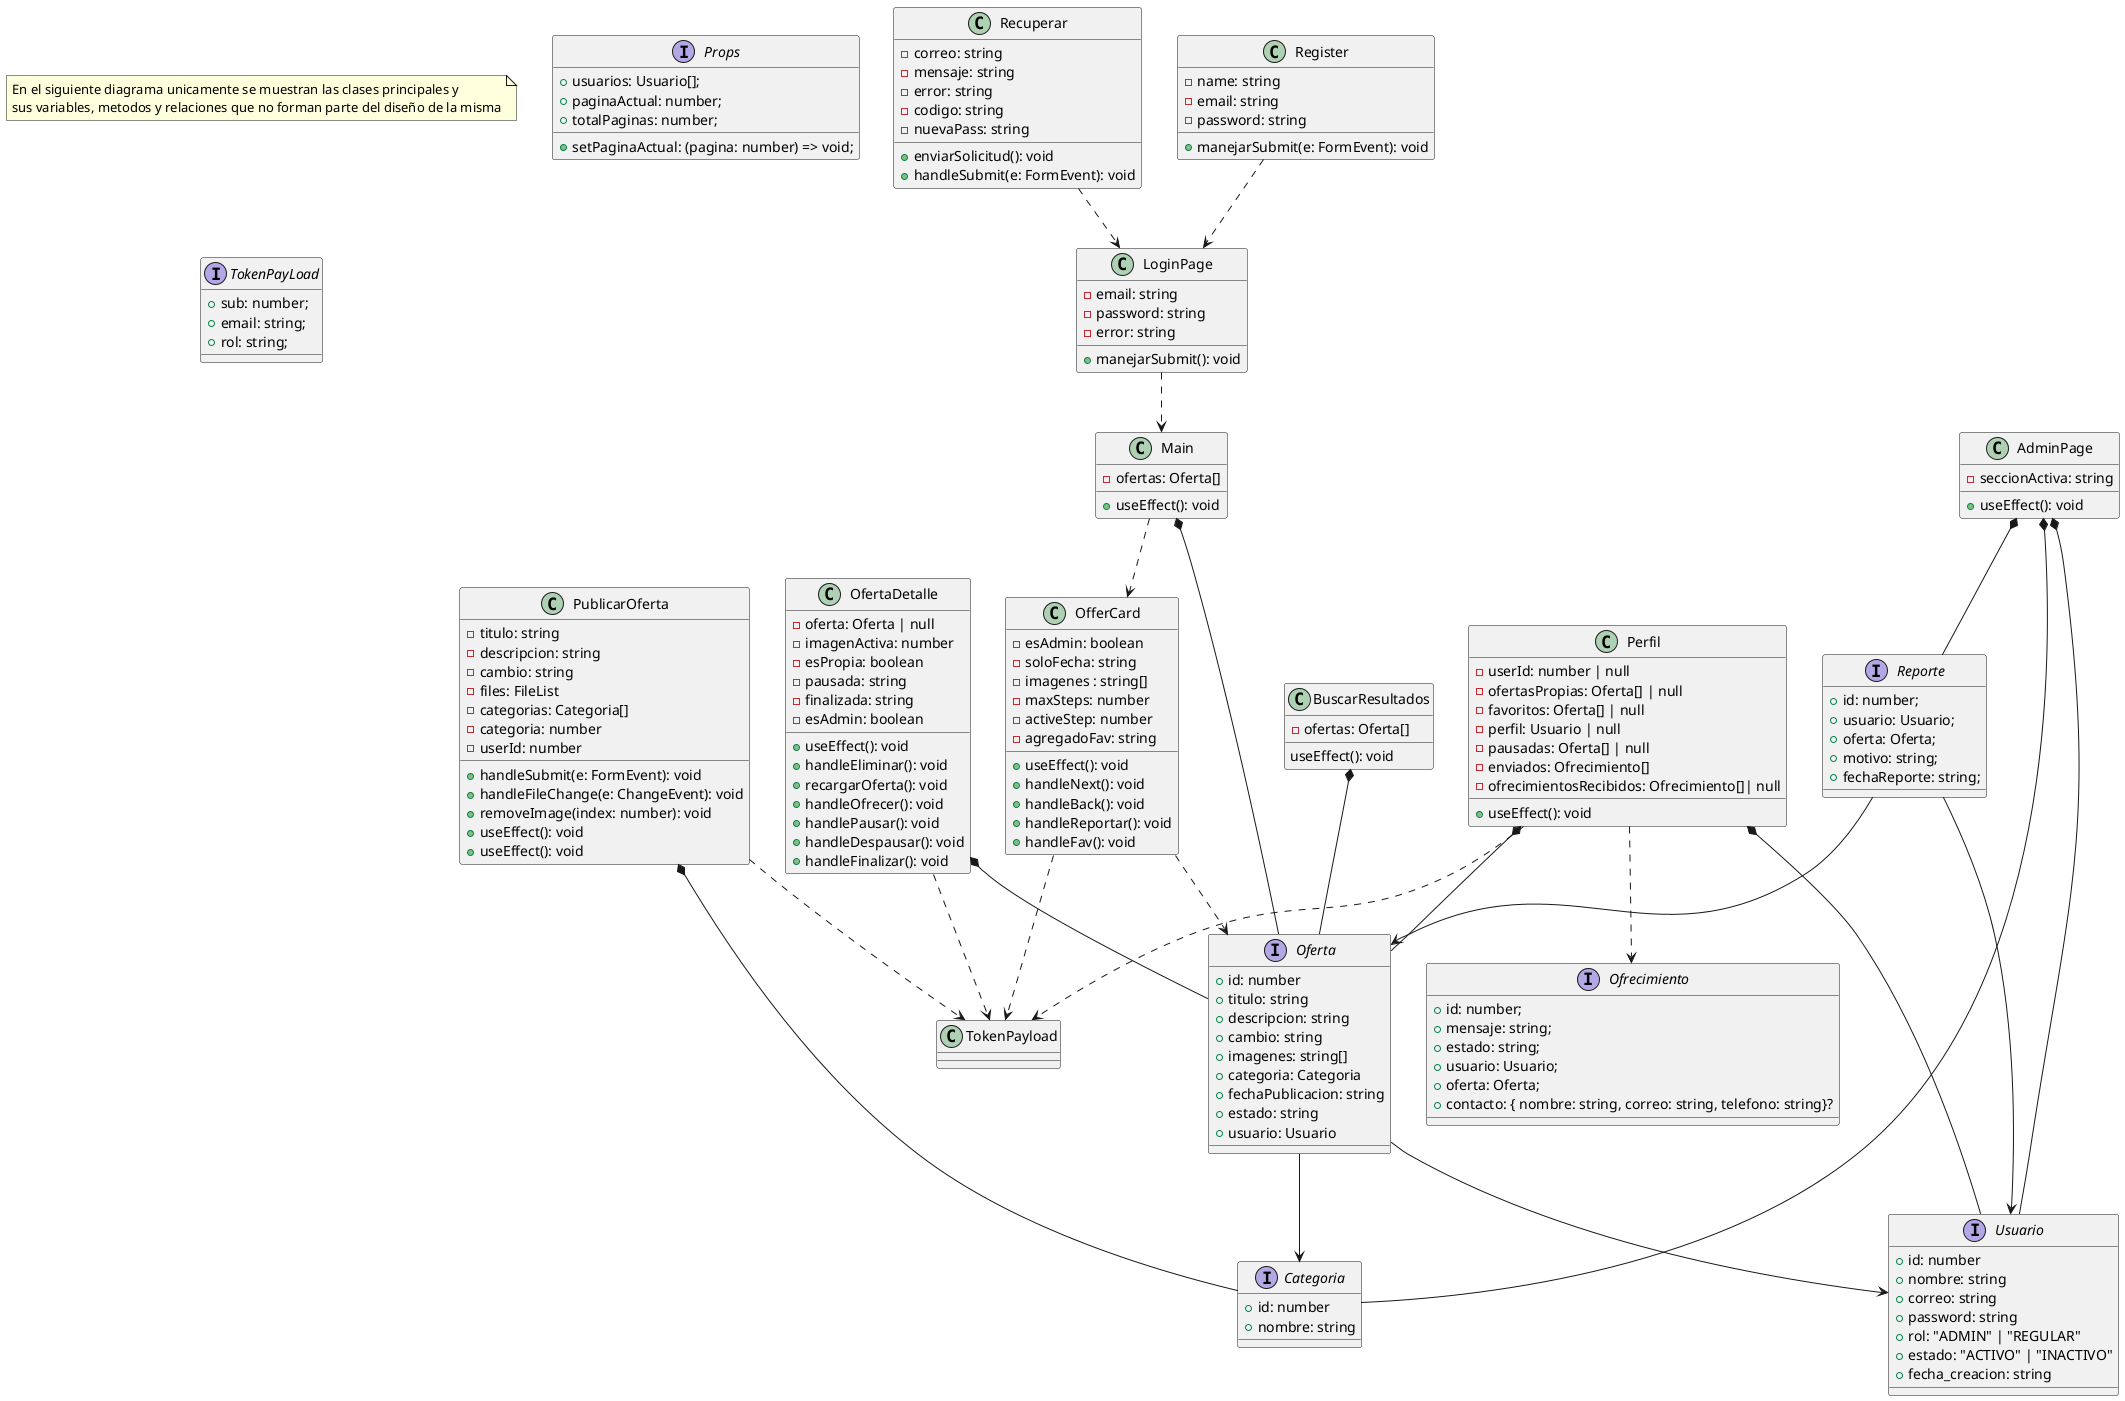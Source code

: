 @startuml diagramaClases

note as N1
En el siguiente diagrama unicamente se muestran las clases principales y
sus variables, metodos y relaciones que no forman parte del diseño de la misma
end note

Interface Usuario{
    +id: number
    +nombre: string
    +correo: string
    +password: string
    +rol: "ADMIN" | "REGULAR"
    +estado: "ACTIVO" | "INACTIVO"
    +fecha_creacion: string
}

Interface Oferta{
    +id: number
    +titulo: string
    +descripcion: string
    +cambio: string
    +imagenes: string[]
    +categoria: Categoria
    +fechaPublicacion: string
    +estado: string
    +usuario: Usuario
}

Interface Ofrecimiento{
    +id: number;
    +mensaje: string;
    +estado: string;
    +usuario: Usuario;
    +oferta: Oferta;
    +contacto: { nombre: string, correo: string, telefono: string}?
}

Interface Props{
+usuarios: Usuario[];
+paginaActual: number;
+totalPaginas: number;
+setPaginaActual: (pagina: number) => void;
}

Interface Categoria{
+id: number
+nombre: string
}

interface Reporte{
+id: number;
+usuario: Usuario;
+oferta: Oferta;
+motivo: string;
+fechaReporte: string;
}

interface TokenPayLoad{
+sub: number;
+email: string;
+rol: string;
}

class Main{
- ofertas: Oferta[]
+useEffect(): void
}

class AdminPage {
- seccionActiva: string
+ useEffect(): void
}

class LoginPage {
- email: string
- password: string
- error: string
+ manejarSubmit(): void
}

class BuscarResultados{
- ofertas: Oferta[]
useEffect(): void
}

class Perfil{
- userId: number | null
- ofertasPropias: Oferta[] | null
- favoritos: Oferta[] | null
- perfil: Usuario | null
- pausadas: Oferta[] | null
- enviados: Ofrecimiento[]
- ofrecimientosRecibidos: Ofrecimiento[]| null
+ useEffect(): void
}

class OfertaDetalle {
- oferta: Oferta | null
- imagenActiva: number
- esPropia: boolean
- pausada: string
- finalizada: string
- esAdmin: boolean
+ useEffect(): void
+ handleEliminar(): void
+ recargarOferta(): void
+ handleOfrecer(): void
+ handlePausar(): void
+ handleDespausar(): void
+ handleFinalizar(): void
}

class PublicarOferta {
- titulo: string
- descripcion: string
- cambio: string
- files: FileList
- categorias: Categoria[]
- categoria: number
- userId: number
+ handleSubmit(e: FormEvent): void
+ handleFileChange(e: ChangeEvent): void
+ removeImage(index: number): void
+ useEffect(): void
+ useEffect(): void
}

class Recuperar{
- correo: string
- mensaje: string
- error: string
- codigo: string
- nuevaPass: string

+ enviarSolicitud(): void
+ handleSubmit(e: FormEvent): void
}

class Register{
- name: string
- email: string
- password: string
+ manejarSubmit(e: FormEvent): void
}

class OfferCard{
- esAdmin: boolean
- soloFecha: string
- imagenes : string[]
- maxSteps: number
- activeStep: number
- agregadoFav: string
+ useEffect(): void
+ handleNext(): void
+ handleBack(): void
+ handleReportar(): void
+ handleFav(): void
}

' RELACIONES

' Main
Main  *--  Oferta

' adminPage

AdminPage  *--  Usuario
AdminPage  *--  Categoria
AdminPage  *--  Reporte

Reporte  -->  Usuario
Reporte  -->  Oferta

Oferta  -->  Categoria
Oferta  -->  Usuario

' BuscarResultados

BuscarResultados  *--  Oferta

' Perfil

Perfil  *--  Usuario
Perfil  *--  Oferta
Perfil ..> TokenPayload
Perfil ..> Ofrecimiento


' OfertaDetalle
OfertaDetalle  *--  Oferta
OfertaDetalle ..> TokenPayload

' PublicarOferta
PublicarOferta  *--  Categoria
PublicarOferta ..> TokenPayload


'loginPage
LoginPage ..> Main

'Recuperar
Recuperar ..> LoginPage

'Register
Register ..> LoginPage

' OfferCard (MainCard)
Main ..> OfferCard
OfferCard ..> TokenPayload
OfferCard ..> Oferta



@enduml